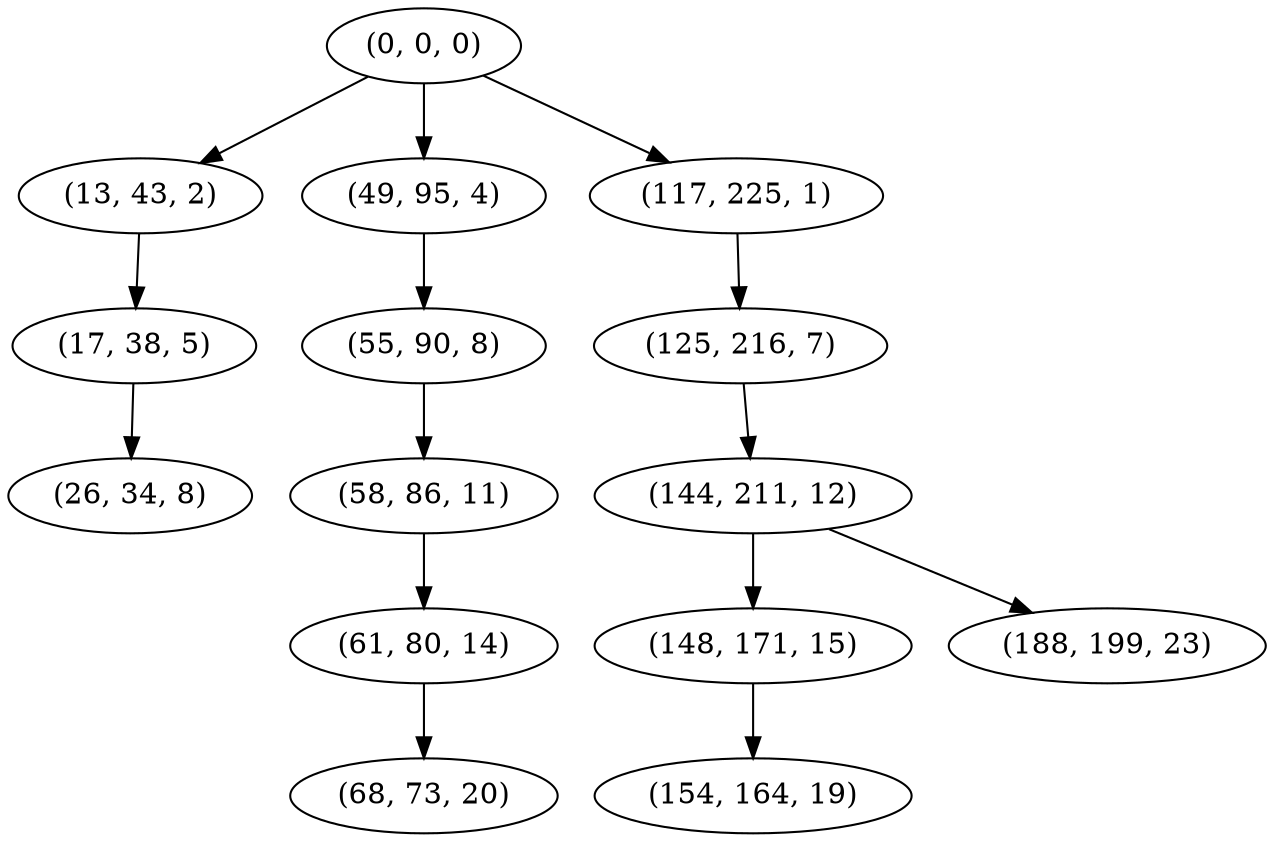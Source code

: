 digraph tree {
    "(0, 0, 0)";
    "(13, 43, 2)";
    "(17, 38, 5)";
    "(26, 34, 8)";
    "(49, 95, 4)";
    "(55, 90, 8)";
    "(58, 86, 11)";
    "(61, 80, 14)";
    "(68, 73, 20)";
    "(117, 225, 1)";
    "(125, 216, 7)";
    "(144, 211, 12)";
    "(148, 171, 15)";
    "(154, 164, 19)";
    "(188, 199, 23)";
    "(0, 0, 0)" -> "(13, 43, 2)";
    "(0, 0, 0)" -> "(49, 95, 4)";
    "(0, 0, 0)" -> "(117, 225, 1)";
    "(13, 43, 2)" -> "(17, 38, 5)";
    "(17, 38, 5)" -> "(26, 34, 8)";
    "(49, 95, 4)" -> "(55, 90, 8)";
    "(55, 90, 8)" -> "(58, 86, 11)";
    "(58, 86, 11)" -> "(61, 80, 14)";
    "(61, 80, 14)" -> "(68, 73, 20)";
    "(117, 225, 1)" -> "(125, 216, 7)";
    "(125, 216, 7)" -> "(144, 211, 12)";
    "(144, 211, 12)" -> "(148, 171, 15)";
    "(144, 211, 12)" -> "(188, 199, 23)";
    "(148, 171, 15)" -> "(154, 164, 19)";
}
